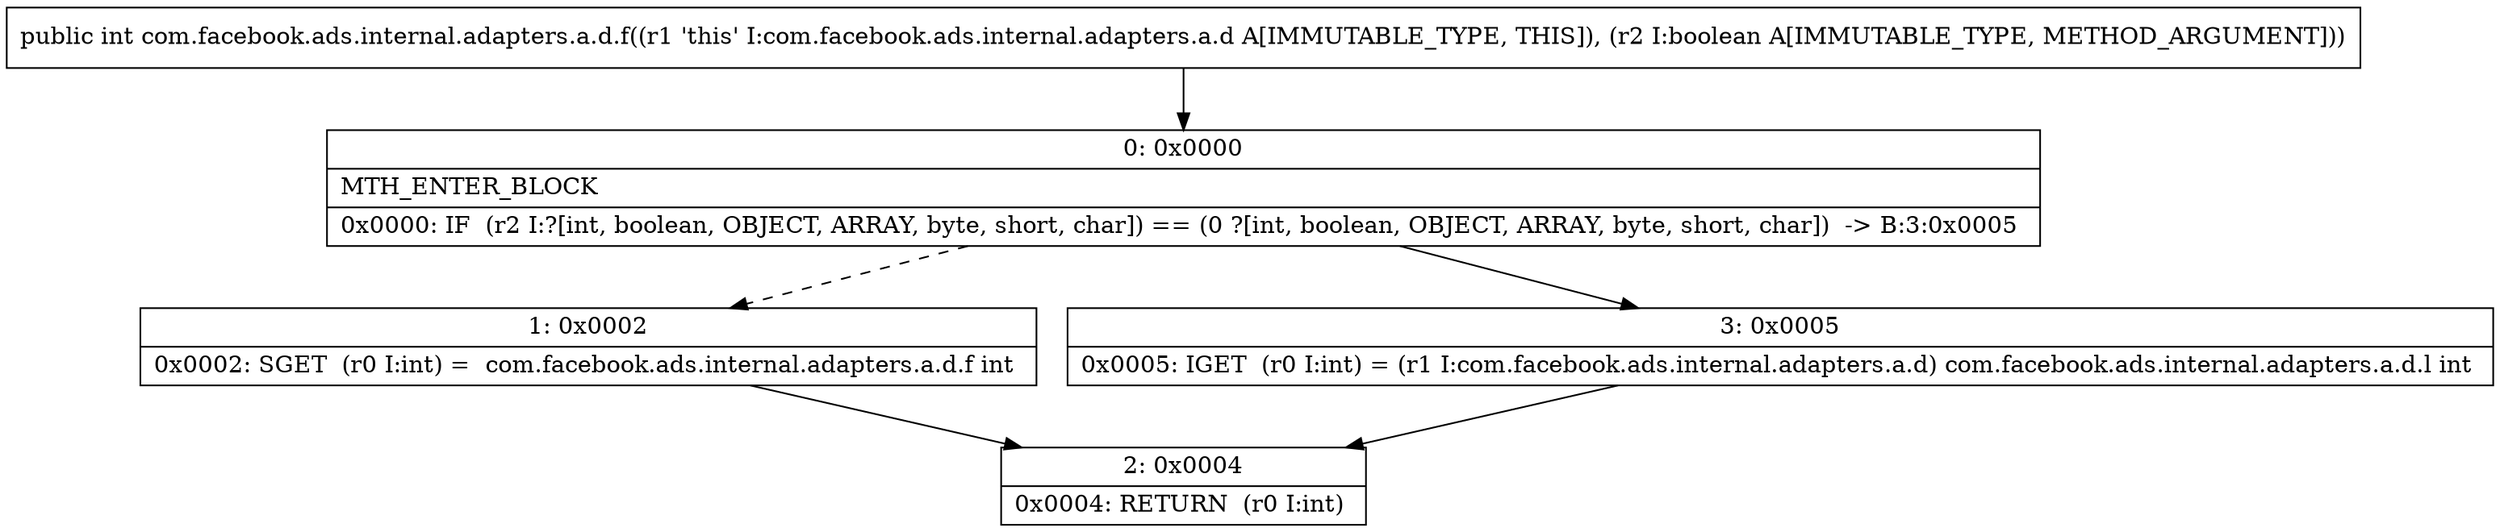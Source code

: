 digraph "CFG forcom.facebook.ads.internal.adapters.a.d.f(Z)I" {
Node_0 [shape=record,label="{0\:\ 0x0000|MTH_ENTER_BLOCK\l|0x0000: IF  (r2 I:?[int, boolean, OBJECT, ARRAY, byte, short, char]) == (0 ?[int, boolean, OBJECT, ARRAY, byte, short, char])  \-\> B:3:0x0005 \l}"];
Node_1 [shape=record,label="{1\:\ 0x0002|0x0002: SGET  (r0 I:int) =  com.facebook.ads.internal.adapters.a.d.f int \l}"];
Node_2 [shape=record,label="{2\:\ 0x0004|0x0004: RETURN  (r0 I:int) \l}"];
Node_3 [shape=record,label="{3\:\ 0x0005|0x0005: IGET  (r0 I:int) = (r1 I:com.facebook.ads.internal.adapters.a.d) com.facebook.ads.internal.adapters.a.d.l int \l}"];
MethodNode[shape=record,label="{public int com.facebook.ads.internal.adapters.a.d.f((r1 'this' I:com.facebook.ads.internal.adapters.a.d A[IMMUTABLE_TYPE, THIS]), (r2 I:boolean A[IMMUTABLE_TYPE, METHOD_ARGUMENT])) }"];
MethodNode -> Node_0;
Node_0 -> Node_1[style=dashed];
Node_0 -> Node_3;
Node_1 -> Node_2;
Node_3 -> Node_2;
}

